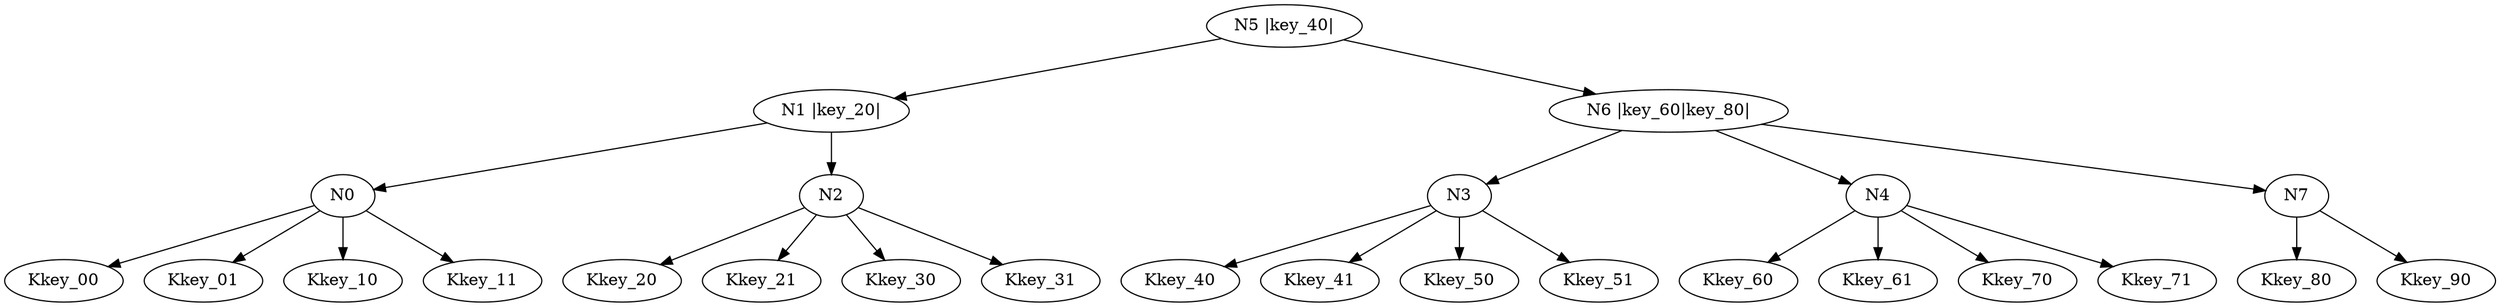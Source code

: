 digraph G {
N5[label="N5 |key_40|"]N5 -> N1;
N1[label="N1 |key_20|"]N1 -> N0;
N0 -> Kkey_00;
N0 -> Kkey_01;
N0 -> Kkey_10;
N0 -> Kkey_11;
N1 -> N2;
N2 -> Kkey_20;
N2 -> Kkey_21;
N2 -> Kkey_30;
N2 -> Kkey_31;
N5 -> N6;
N6[label="N6 |key_60|key_80|"]N6 -> N3;
N3 -> Kkey_40;
N3 -> Kkey_41;
N3 -> Kkey_50;
N3 -> Kkey_51;
N6 -> N4;
N4 -> Kkey_60;
N4 -> Kkey_61;
N4 -> Kkey_70;
N4 -> Kkey_71;
N6 -> N7;
N7 -> Kkey_80;
N7 -> Kkey_90;
}
